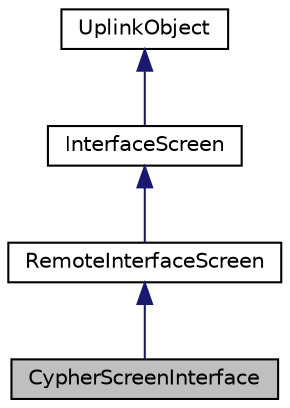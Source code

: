 digraph "CypherScreenInterface"
{
 // LATEX_PDF_SIZE
  edge [fontname="Helvetica",fontsize="10",labelfontname="Helvetica",labelfontsize="10"];
  node [fontname="Helvetica",fontsize="10",shape=record];
  Node1 [label="CypherScreenInterface",height=0.2,width=0.4,color="black", fillcolor="grey75", style="filled", fontcolor="black",tooltip=" "];
  Node2 -> Node1 [dir="back",color="midnightblue",fontsize="10",style="solid",fontname="Helvetica"];
  Node2 [label="RemoteInterfaceScreen",height=0.2,width=0.4,color="black", fillcolor="white", style="filled",URL="$classRemoteInterfaceScreen.html",tooltip=" "];
  Node3 -> Node2 [dir="back",color="midnightblue",fontsize="10",style="solid",fontname="Helvetica"];
  Node3 [label="InterfaceScreen",height=0.2,width=0.4,color="black", fillcolor="white", style="filled",URL="$classInterfaceScreen.html",tooltip="InterfaceScreen Class Object."];
  Node4 -> Node3 [dir="back",color="midnightblue",fontsize="10",style="solid",fontname="Helvetica"];
  Node4 [label="UplinkObject",height=0.2,width=0.4,color="black", fillcolor="white", style="filled",URL="$classUplinkObject.html",tooltip="UplinkObject base class."];
}
